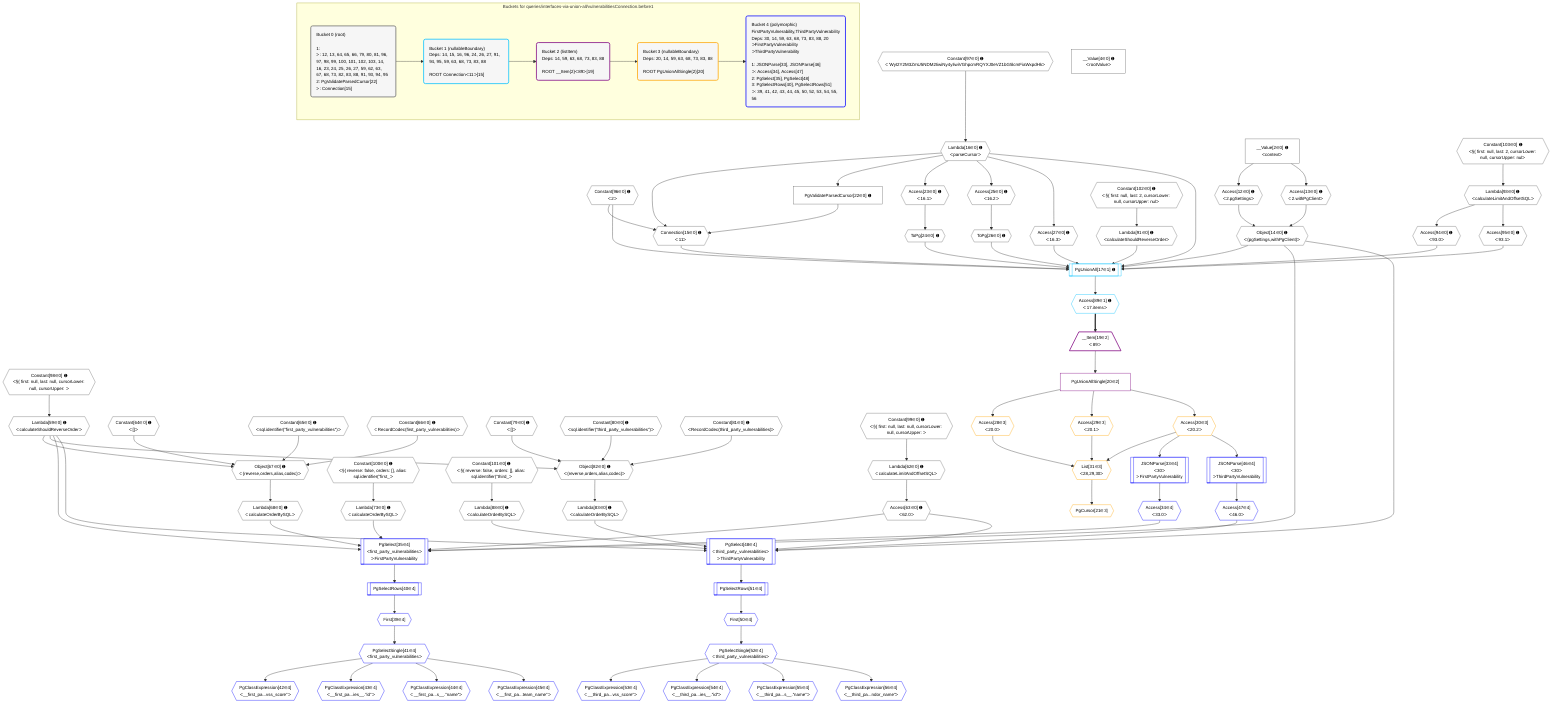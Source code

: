 %%{init: {'themeVariables': { 'fontSize': '12px'}}}%%
graph TD
    classDef path fill:#eee,stroke:#000,color:#000
    classDef plan fill:#fff,stroke-width:1px,color:#000
    classDef itemplan fill:#fff,stroke-width:2px,color:#000
    classDef unbatchedplan fill:#dff,stroke-width:1px,color:#000
    classDef sideeffectplan fill:#fcc,stroke-width:2px,color:#000
    classDef bucket fill:#f6f6f6,color:#000,stroke-width:2px,text-align:left


    %% plan dependencies
    Object67{{"Object[67∈0] ➊<br />ᐸ{reverse,orders,alias,codec}ᐳ"}}:::plan
    Lambda59{{"Lambda[59∈0] ➊<br />ᐸcalculateShouldReverseOrderᐳ"}}:::plan
    Constant64{{"Constant[64∈0] ➊<br />ᐸ[]ᐳ"}}:::plan
    Constant65{{"Constant[65∈0] ➊<br />ᐸsql.identifier(”first_party_vulnerabilities”)ᐳ"}}:::plan
    Constant66{{"Constant[66∈0] ➊<br />ᐸRecordCodec(first_party_vulnerabilities)ᐳ"}}:::plan
    Lambda59 & Constant64 & Constant65 & Constant66 --> Object67
    Object82{{"Object[82∈0] ➊<br />ᐸ{reverse,orders,alias,codec}ᐳ"}}:::plan
    Constant79{{"Constant[79∈0] ➊<br />ᐸ[]ᐳ"}}:::plan
    Constant80{{"Constant[80∈0] ➊<br />ᐸsql.identifier(”third_party_vulnerabilities”)ᐳ"}}:::plan
    Constant81{{"Constant[81∈0] ➊<br />ᐸRecordCodec(third_party_vulnerabilities)ᐳ"}}:::plan
    Lambda59 & Constant79 & Constant80 & Constant81 --> Object82
    Connection15{{"Connection[15∈0] ➊<br />ᐸ11ᐳ"}}:::plan
    Constant96{{"Constant[96∈0] ➊<br />ᐸ2ᐳ"}}:::plan
    Lambda16{{"Lambda[16∈0] ➊<br />ᐸparseCursorᐳ"}}:::plan
    PgValidateParsedCursor22["PgValidateParsedCursor[22∈0] ➊"]:::plan
    Constant96 & Lambda16 & PgValidateParsedCursor22 --> Connection15
    Object14{{"Object[14∈0] ➊<br />ᐸ{pgSettings,withPgClient}ᐳ"}}:::plan
    Access12{{"Access[12∈0] ➊<br />ᐸ2.pgSettingsᐳ"}}:::plan
    Access13{{"Access[13∈0] ➊<br />ᐸ2.withPgClientᐳ"}}:::plan
    Access12 & Access13 --> Object14
    __Value2["__Value[2∈0] ➊<br />ᐸcontextᐳ"]:::plan
    __Value2 --> Access12
    __Value2 --> Access13
    Constant97{{"Constant[97∈0] ➊<br />ᐸ'WyI2Y2M3ZmU5NDM2IiwiNy4yIiwiVGhpcmRQYXJ0eVZ1bG5lcmFiaWxpdHkᐳ"}}:::plan
    Constant97 --> Lambda16
    Lambda16 --> PgValidateParsedCursor22
    Access23{{"Access[23∈0] ➊<br />ᐸ16.1ᐳ"}}:::plan
    Lambda16 --> Access23
    ToPg24{{"ToPg[24∈0] ➊"}}:::plan
    Access23 --> ToPg24
    Access25{{"Access[25∈0] ➊<br />ᐸ16.2ᐳ"}}:::plan
    Lambda16 --> Access25
    ToPg26{{"ToPg[26∈0] ➊"}}:::plan
    Access25 --> ToPg26
    Access27{{"Access[27∈0] ➊<br />ᐸ16.3ᐳ"}}:::plan
    Lambda16 --> Access27
    Constant98{{"Constant[98∈0] ➊<br />ᐸ§{ first: null, last: null, cursorLower: null, cursorUpper: ᐳ"}}:::plan
    Constant98 --> Lambda59
    Lambda62{{"Lambda[62∈0] ➊<br />ᐸcalculateLimitAndOffsetSQLᐳ"}}:::plan
    Constant99{{"Constant[99∈0] ➊<br />ᐸ§{ first: null, last: null, cursorLower: null, cursorUpper: ᐳ"}}:::plan
    Constant99 --> Lambda62
    Access63{{"Access[63∈0] ➊<br />ᐸ62.0ᐳ"}}:::plan
    Lambda62 --> Access63
    Lambda68{{"Lambda[68∈0] ➊<br />ᐸcalculateOrderBySQLᐳ"}}:::plan
    Object67 --> Lambda68
    Lambda73{{"Lambda[73∈0] ➊<br />ᐸcalculateOrderBySQLᐳ"}}:::plan
    Constant100{{"Constant[100∈0] ➊<br />ᐸ§{ reverse: false, orders: [], alias: sql.identifier(”first_ᐳ"}}:::plan
    Constant100 --> Lambda73
    Lambda83{{"Lambda[83∈0] ➊<br />ᐸcalculateOrderBySQLᐳ"}}:::plan
    Object82 --> Lambda83
    Lambda88{{"Lambda[88∈0] ➊<br />ᐸcalculateOrderBySQLᐳ"}}:::plan
    Constant101{{"Constant[101∈0] ➊<br />ᐸ§{ reverse: false, orders: [], alias: sql.identifier(”third_ᐳ"}}:::plan
    Constant101 --> Lambda88
    Lambda91{{"Lambda[91∈0] ➊<br />ᐸcalculateShouldReverseOrderᐳ"}}:::plan
    Constant102{{"Constant[102∈0] ➊<br />ᐸ§{ first: null, last: 2, cursorLower: null, cursorUpper: nulᐳ"}}:::plan
    Constant102 --> Lambda91
    Lambda93{{"Lambda[93∈0] ➊<br />ᐸcalculateLimitAndOffsetSQLᐳ"}}:::plan
    Constant103{{"Constant[103∈0] ➊<br />ᐸ§{ first: null, last: 2, cursorLower: null, cursorUpper: nulᐳ"}}:::plan
    Constant103 --> Lambda93
    Access94{{"Access[94∈0] ➊<br />ᐸ93.0ᐳ"}}:::plan
    Lambda93 --> Access94
    Access95{{"Access[95∈0] ➊<br />ᐸ93.1ᐳ"}}:::plan
    Lambda93 --> Access95
    __Value4["__Value[4∈0] ➊<br />ᐸrootValueᐳ"]:::plan
    PgUnionAll17[["PgUnionAll[17∈1] ➊"]]:::plan
    Object14 & Connection15 & Lambda16 & Constant96 & ToPg24 & ToPg26 & Access27 & Lambda91 & Access94 & Access95 --> PgUnionAll17
    Access89{{"Access[89∈1] ➊<br />ᐸ17.itemsᐳ"}}:::plan
    PgUnionAll17 --> Access89
    __Item19[/"__Item[19∈2]<br />ᐸ89ᐳ"\]:::itemplan
    Access89 ==> __Item19
    PgUnionAllSingle20["PgUnionAllSingle[20∈2]"]:::plan
    __Item19 --> PgUnionAllSingle20
    List31{{"List[31∈3]<br />ᐸ28,29,30ᐳ"}}:::plan
    Access28{{"Access[28∈3]<br />ᐸ20.0ᐳ"}}:::plan
    Access29{{"Access[29∈3]<br />ᐸ20.1ᐳ"}}:::plan
    Access30{{"Access[30∈3]<br />ᐸ20.2ᐳ"}}:::plan
    Access28 & Access29 & Access30 --> List31
    PgCursor21{{"PgCursor[21∈3]"}}:::plan
    List31 --> PgCursor21
    PgUnionAllSingle20 --> Access28
    PgUnionAllSingle20 --> Access29
    PgUnionAllSingle20 --> Access30
    PgSelect35[["PgSelect[35∈4]<br />ᐸfirst_party_vulnerabilitiesᐳ<br />ᐳFirstPartyVulnerability"]]:::plan
    Access34{{"Access[34∈4]<br />ᐸ33.0ᐳ"}}:::plan
    Object14 & Access34 & Lambda59 & Access63 & Lambda68 & Lambda73 --> PgSelect35
    PgSelect48[["PgSelect[48∈4]<br />ᐸthird_party_vulnerabilitiesᐳ<br />ᐳThirdPartyVulnerability"]]:::plan
    Access47{{"Access[47∈4]<br />ᐸ46.0ᐳ"}}:::plan
    Object14 & Access47 & Lambda59 & Access63 & Lambda83 & Lambda88 --> PgSelect48
    JSONParse33[["JSONParse[33∈4]<br />ᐸ30ᐳ<br />ᐳFirstPartyVulnerability"]]:::plan
    Access30 --> JSONParse33
    JSONParse33 --> Access34
    First39{{"First[39∈4]"}}:::plan
    PgSelectRows40[["PgSelectRows[40∈4]"]]:::plan
    PgSelectRows40 --> First39
    PgSelect35 --> PgSelectRows40
    PgSelectSingle41{{"PgSelectSingle[41∈4]<br />ᐸfirst_party_vulnerabilitiesᐳ"}}:::plan
    First39 --> PgSelectSingle41
    PgClassExpression42{{"PgClassExpression[42∈4]<br />ᐸ__first_pa...vss_score”ᐳ"}}:::plan
    PgSelectSingle41 --> PgClassExpression42
    PgClassExpression43{{"PgClassExpression[43∈4]<br />ᐸ__first_pa...ies__.”id”ᐳ"}}:::plan
    PgSelectSingle41 --> PgClassExpression43
    PgClassExpression44{{"PgClassExpression[44∈4]<br />ᐸ__first_pa...s__.”name”ᐳ"}}:::plan
    PgSelectSingle41 --> PgClassExpression44
    PgClassExpression45{{"PgClassExpression[45∈4]<br />ᐸ__first_pa...team_name”ᐳ"}}:::plan
    PgSelectSingle41 --> PgClassExpression45
    JSONParse46[["JSONParse[46∈4]<br />ᐸ30ᐳ<br />ᐳThirdPartyVulnerability"]]:::plan
    Access30 --> JSONParse46
    JSONParse46 --> Access47
    First50{{"First[50∈4]"}}:::plan
    PgSelectRows51[["PgSelectRows[51∈4]"]]:::plan
    PgSelectRows51 --> First50
    PgSelect48 --> PgSelectRows51
    PgSelectSingle52{{"PgSelectSingle[52∈4]<br />ᐸthird_party_vulnerabilitiesᐳ"}}:::plan
    First50 --> PgSelectSingle52
    PgClassExpression53{{"PgClassExpression[53∈4]<br />ᐸ__third_pa...vss_score”ᐳ"}}:::plan
    PgSelectSingle52 --> PgClassExpression53
    PgClassExpression54{{"PgClassExpression[54∈4]<br />ᐸ__third_pa...ies__.”id”ᐳ"}}:::plan
    PgSelectSingle52 --> PgClassExpression54
    PgClassExpression55{{"PgClassExpression[55∈4]<br />ᐸ__third_pa...s__.”name”ᐳ"}}:::plan
    PgSelectSingle52 --> PgClassExpression55
    PgClassExpression56{{"PgClassExpression[56∈4]<br />ᐸ__third_pa...ndor_name”ᐳ"}}:::plan
    PgSelectSingle52 --> PgClassExpression56

    %% define steps

    subgraph "Buckets for queries/interfaces-via-union-all/vulnerabilitiesConnection.before1"
    Bucket0("Bucket 0 (root)<br /><br />1: <br />ᐳ: 12, 13, 64, 65, 66, 79, 80, 81, 96, 97, 98, 99, 100, 101, 102, 103, 14, 16, 23, 24, 25, 26, 27, 59, 62, 63, 67, 68, 73, 82, 83, 88, 91, 93, 94, 95<br />2: PgValidateParsedCursor[22]<br />ᐳ: Connection[15]"):::bucket
    classDef bucket0 stroke:#696969
    class Bucket0,__Value2,__Value4,Access12,Access13,Object14,Connection15,Lambda16,PgValidateParsedCursor22,Access23,ToPg24,Access25,ToPg26,Access27,Lambda59,Lambda62,Access63,Constant64,Constant65,Constant66,Object67,Lambda68,Lambda73,Constant79,Constant80,Constant81,Object82,Lambda83,Lambda88,Lambda91,Lambda93,Access94,Access95,Constant96,Constant97,Constant98,Constant99,Constant100,Constant101,Constant102,Constant103 bucket0
    Bucket1("Bucket 1 (nullableBoundary)<br />Deps: 14, 15, 16, 96, 24, 26, 27, 91, 94, 95, 59, 63, 68, 73, 83, 88<br /><br />ROOT Connectionᐸ11ᐳ[15]"):::bucket
    classDef bucket1 stroke:#00bfff
    class Bucket1,PgUnionAll17,Access89 bucket1
    Bucket2("Bucket 2 (listItem)<br />Deps: 14, 59, 63, 68, 73, 83, 88<br /><br />ROOT __Item{2}ᐸ89ᐳ[19]"):::bucket
    classDef bucket2 stroke:#7f007f
    class Bucket2,__Item19,PgUnionAllSingle20 bucket2
    Bucket3("Bucket 3 (nullableBoundary)<br />Deps: 20, 14, 59, 63, 68, 73, 83, 88<br /><br />ROOT PgUnionAllSingle{2}[20]"):::bucket
    classDef bucket3 stroke:#ffa500
    class Bucket3,PgCursor21,Access28,Access29,Access30,List31 bucket3
    Bucket4("Bucket 4 (polymorphic)<br />FirstPartyVulnerability,ThirdPartyVulnerability<br />Deps: 30, 14, 59, 63, 68, 73, 83, 88, 20<br />ᐳFirstPartyVulnerability<br />ᐳThirdPartyVulnerability<br /><br />1: JSONParse[33], JSONParse[46]<br />ᐳ: Access[34], Access[47]<br />2: PgSelect[35], PgSelect[48]<br />3: PgSelectRows[40], PgSelectRows[51]<br />ᐳ: 39, 41, 42, 43, 44, 45, 50, 52, 53, 54, 55, 56"):::bucket
    classDef bucket4 stroke:#0000ff
    class Bucket4,JSONParse33,Access34,PgSelect35,First39,PgSelectRows40,PgSelectSingle41,PgClassExpression42,PgClassExpression43,PgClassExpression44,PgClassExpression45,JSONParse46,Access47,PgSelect48,First50,PgSelectRows51,PgSelectSingle52,PgClassExpression53,PgClassExpression54,PgClassExpression55,PgClassExpression56 bucket4
    Bucket0 --> Bucket1
    Bucket1 --> Bucket2
    Bucket2 --> Bucket3
    Bucket3 --> Bucket4
    end